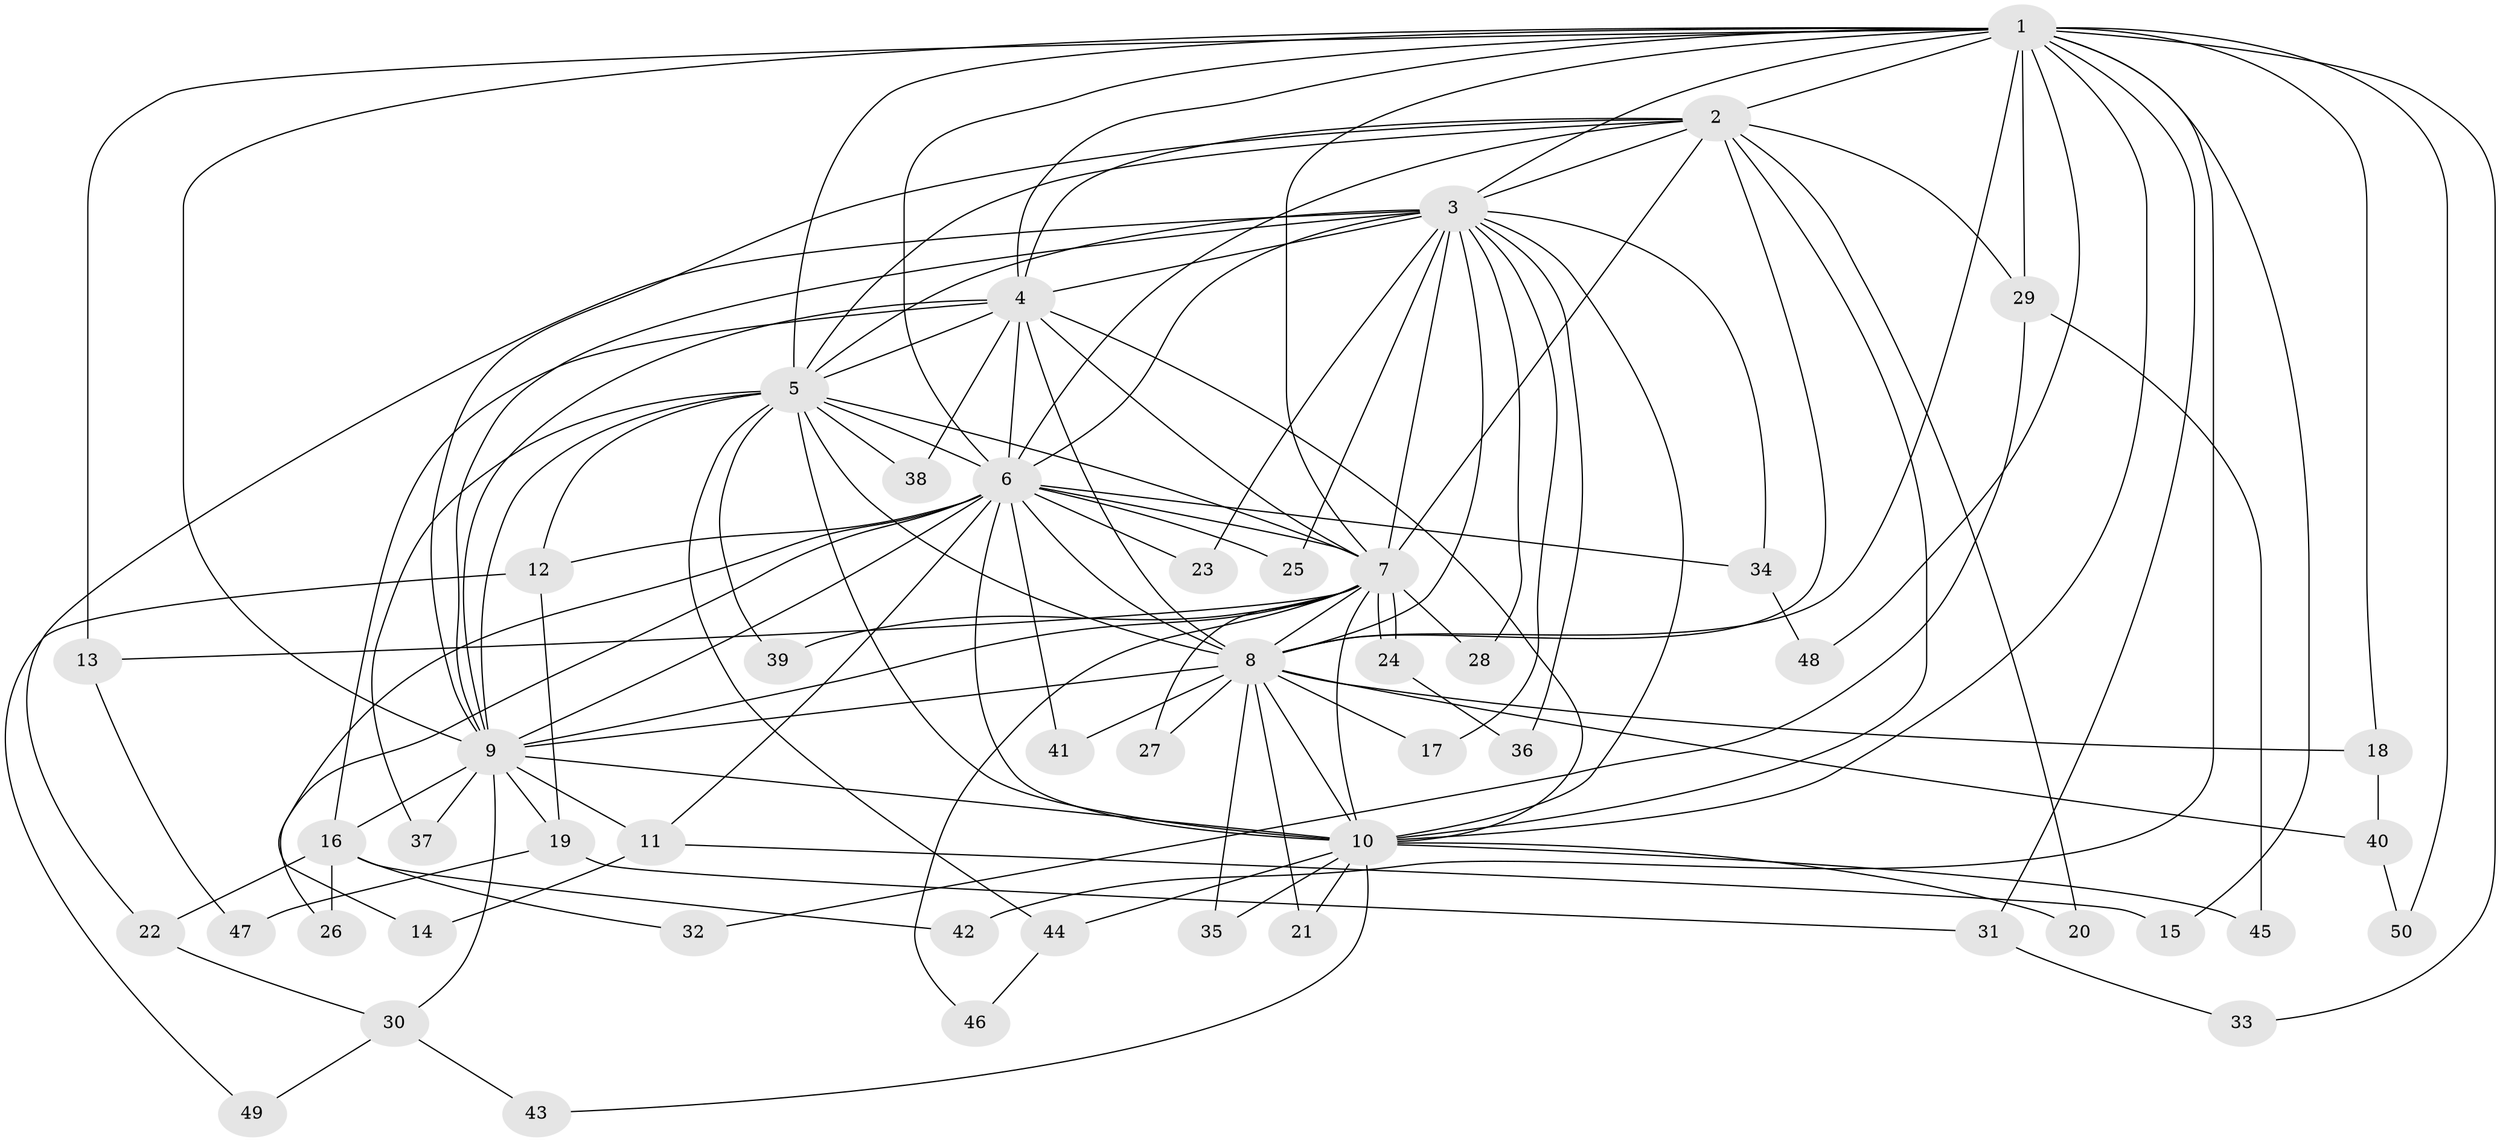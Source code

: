 // Generated by graph-tools (version 1.1) at 2025/45/03/09/25 04:45:25]
// undirected, 50 vertices, 125 edges
graph export_dot {
graph [start="1"]
  node [color=gray90,style=filled];
  1;
  2;
  3;
  4;
  5;
  6;
  7;
  8;
  9;
  10;
  11;
  12;
  13;
  14;
  15;
  16;
  17;
  18;
  19;
  20;
  21;
  22;
  23;
  24;
  25;
  26;
  27;
  28;
  29;
  30;
  31;
  32;
  33;
  34;
  35;
  36;
  37;
  38;
  39;
  40;
  41;
  42;
  43;
  44;
  45;
  46;
  47;
  48;
  49;
  50;
  1 -- 2;
  1 -- 3;
  1 -- 4;
  1 -- 5;
  1 -- 6;
  1 -- 7;
  1 -- 8;
  1 -- 9;
  1 -- 10;
  1 -- 13;
  1 -- 15;
  1 -- 18;
  1 -- 29;
  1 -- 31;
  1 -- 33;
  1 -- 42;
  1 -- 48;
  1 -- 50;
  2 -- 3;
  2 -- 4;
  2 -- 5;
  2 -- 6;
  2 -- 7;
  2 -- 8;
  2 -- 9;
  2 -- 10;
  2 -- 20;
  2 -- 29;
  3 -- 4;
  3 -- 5;
  3 -- 6;
  3 -- 7;
  3 -- 8;
  3 -- 9;
  3 -- 10;
  3 -- 17;
  3 -- 22;
  3 -- 23;
  3 -- 25;
  3 -- 28;
  3 -- 34;
  3 -- 36;
  4 -- 5;
  4 -- 6;
  4 -- 7;
  4 -- 8;
  4 -- 9;
  4 -- 10;
  4 -- 16;
  4 -- 38;
  5 -- 6;
  5 -- 7;
  5 -- 8;
  5 -- 9;
  5 -- 10;
  5 -- 12;
  5 -- 37;
  5 -- 38;
  5 -- 39;
  5 -- 44;
  6 -- 7;
  6 -- 8;
  6 -- 9;
  6 -- 10;
  6 -- 11;
  6 -- 12;
  6 -- 14;
  6 -- 23;
  6 -- 25;
  6 -- 26;
  6 -- 34;
  6 -- 41;
  7 -- 8;
  7 -- 9;
  7 -- 10;
  7 -- 13;
  7 -- 24;
  7 -- 24;
  7 -- 27;
  7 -- 28;
  7 -- 39;
  7 -- 46;
  8 -- 9;
  8 -- 10;
  8 -- 17;
  8 -- 18;
  8 -- 21;
  8 -- 27;
  8 -- 35;
  8 -- 40;
  8 -- 41;
  9 -- 10;
  9 -- 11;
  9 -- 16;
  9 -- 19;
  9 -- 30;
  9 -- 37;
  10 -- 20;
  10 -- 21;
  10 -- 35;
  10 -- 43;
  10 -- 44;
  10 -- 45;
  11 -- 14;
  11 -- 15;
  12 -- 19;
  12 -- 49;
  13 -- 47;
  16 -- 22;
  16 -- 26;
  16 -- 32;
  16 -- 42;
  18 -- 40;
  19 -- 31;
  19 -- 47;
  22 -- 30;
  24 -- 36;
  29 -- 32;
  29 -- 45;
  30 -- 43;
  30 -- 49;
  31 -- 33;
  34 -- 48;
  40 -- 50;
  44 -- 46;
}
